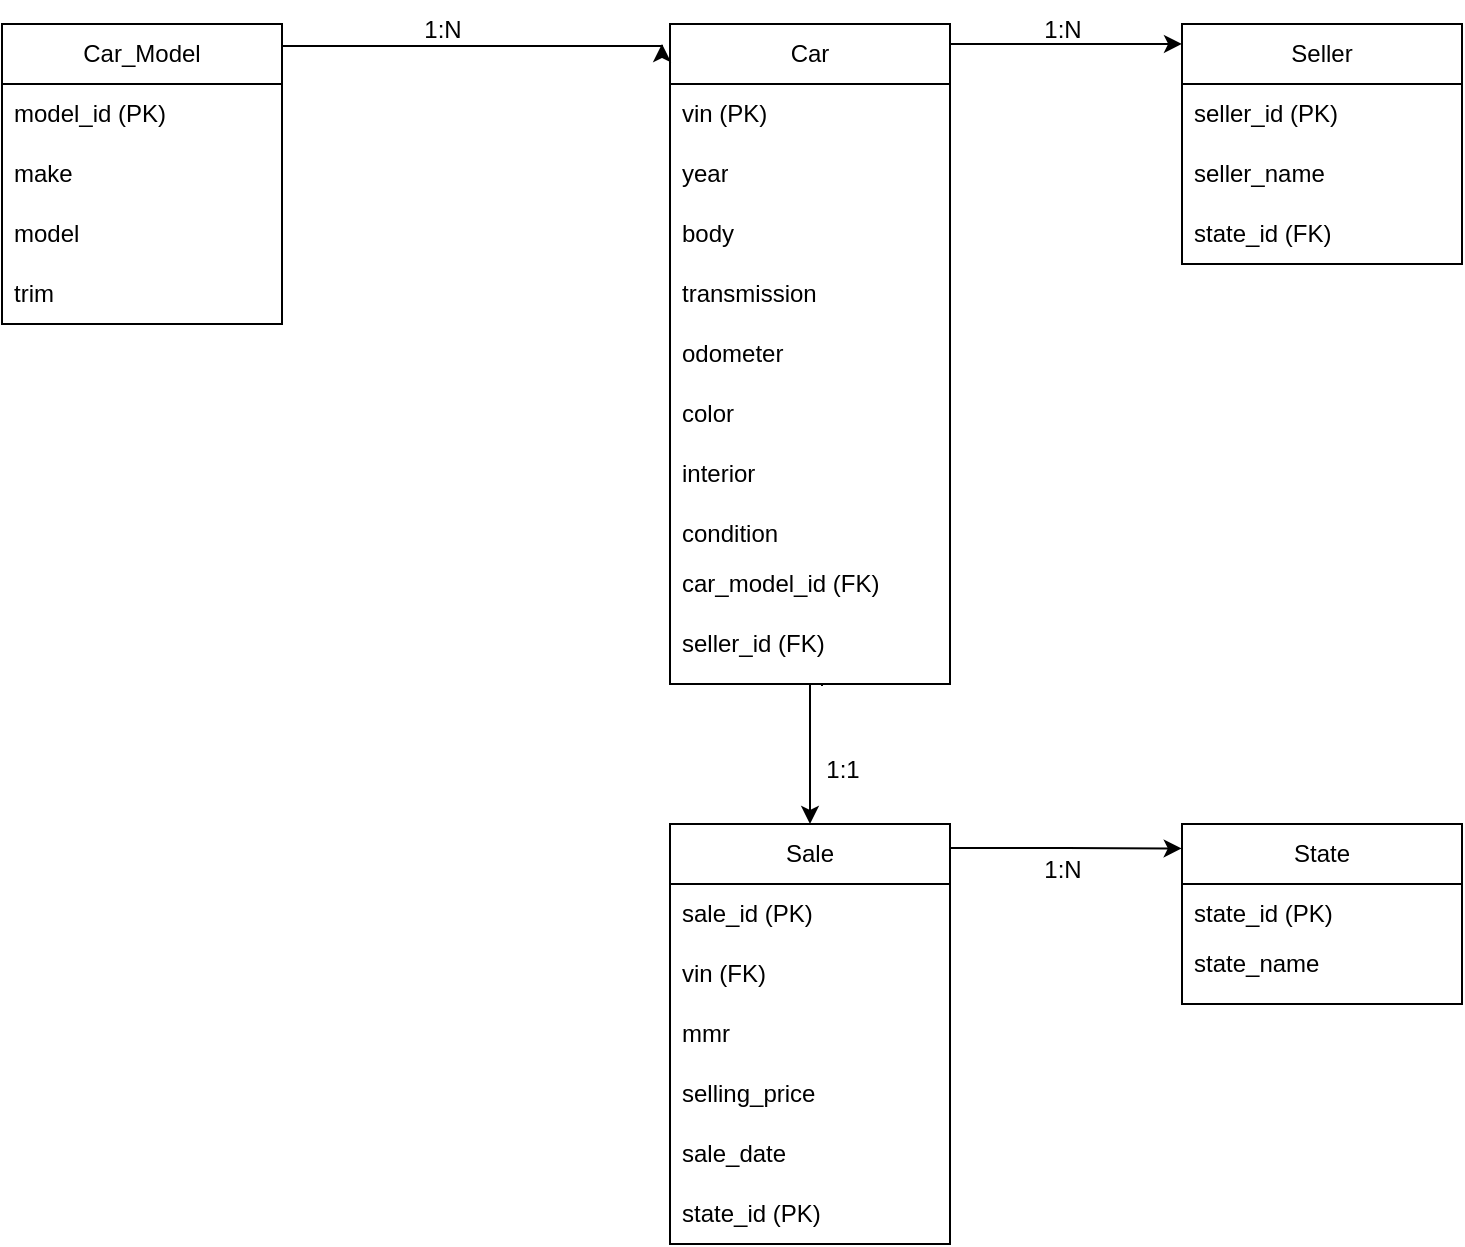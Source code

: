 <mxfile version="26.2.12">
  <diagram name="Página-1" id="eV_OejcdS2uHLASWV4VN">
    <mxGraphModel dx="1190" dy="619" grid="1" gridSize="10" guides="1" tooltips="1" connect="1" arrows="1" fold="1" page="1" pageScale="1" pageWidth="827" pageHeight="1169" math="0" shadow="0">
      <root>
        <mxCell id="0" />
        <mxCell id="1" parent="0" />
        <mxCell id="UsK_5M71DSud3bm8x5dl-2" value="Car_Model" style="swimlane;fontStyle=0;childLayout=stackLayout;horizontal=1;startSize=30;horizontalStack=0;resizeParent=1;resizeParentMax=0;resizeLast=0;collapsible=1;marginBottom=0;whiteSpace=wrap;html=1;" vertex="1" parent="1">
          <mxGeometry x="10" y="40" width="140" height="150" as="geometry" />
        </mxCell>
        <mxCell id="UsK_5M71DSud3bm8x5dl-3" value="&lt;div style=&quot;background-color: transparent; font-family: sans-serif;&quot;&gt;&lt;font style=&quot;color: light-dark(rgb(0, 0, 0), rgb(255, 255, 255));&quot;&gt;model_id (PK)&lt;/font&gt;&lt;/div&gt;" style="text;strokeColor=none;fillColor=none;align=left;verticalAlign=middle;spacingLeft=4;spacingRight=4;overflow=hidden;points=[[0,0.5],[1,0.5]];portConstraint=eastwest;rotatable=0;whiteSpace=wrap;html=1;" vertex="1" parent="UsK_5M71DSud3bm8x5dl-2">
          <mxGeometry y="30" width="140" height="30" as="geometry" />
        </mxCell>
        <mxCell id="UsK_5M71DSud3bm8x5dl-4" value="make" style="text;strokeColor=none;fillColor=none;align=left;verticalAlign=middle;spacingLeft=4;spacingRight=4;overflow=hidden;points=[[0,0.5],[1,0.5]];portConstraint=eastwest;rotatable=0;whiteSpace=wrap;html=1;" vertex="1" parent="UsK_5M71DSud3bm8x5dl-2">
          <mxGeometry y="60" width="140" height="30" as="geometry" />
        </mxCell>
        <mxCell id="UsK_5M71DSud3bm8x5dl-5" value="model" style="text;strokeColor=none;fillColor=none;align=left;verticalAlign=middle;spacingLeft=4;spacingRight=4;overflow=hidden;points=[[0,0.5],[1,0.5]];portConstraint=eastwest;rotatable=0;whiteSpace=wrap;html=1;" vertex="1" parent="UsK_5M71DSud3bm8x5dl-2">
          <mxGeometry y="90" width="140" height="30" as="geometry" />
        </mxCell>
        <mxCell id="UsK_5M71DSud3bm8x5dl-6" value="trim" style="text;strokeColor=none;fillColor=none;align=left;verticalAlign=middle;spacingLeft=4;spacingRight=4;overflow=hidden;points=[[0,0.5],[1,0.5]];portConstraint=eastwest;rotatable=0;whiteSpace=wrap;html=1;" vertex="1" parent="UsK_5M71DSud3bm8x5dl-2">
          <mxGeometry y="120" width="140" height="30" as="geometry" />
        </mxCell>
        <mxCell id="UsK_5M71DSud3bm8x5dl-7" value="Car" style="swimlane;fontStyle=0;childLayout=stackLayout;horizontal=1;startSize=30;horizontalStack=0;resizeParent=1;resizeParentMax=0;resizeLast=0;collapsible=1;marginBottom=0;whiteSpace=wrap;html=1;" vertex="1" parent="1">
          <mxGeometry x="344" y="40" width="140" height="330" as="geometry" />
        </mxCell>
        <mxCell id="UsK_5M71DSud3bm8x5dl-8" value="&lt;div style=&quot;background-color: transparent; font-family: sans-serif;&quot;&gt;&lt;font style=&quot;color: light-dark(rgb(0, 0, 0), rgb(255, 255, 255));&quot;&gt;vin (PK)&lt;/font&gt;&lt;/div&gt;" style="text;strokeColor=none;fillColor=none;align=left;verticalAlign=middle;spacingLeft=4;spacingRight=4;overflow=hidden;points=[[0,0.5],[1,0.5]];portConstraint=eastwest;rotatable=0;whiteSpace=wrap;html=1;" vertex="1" parent="UsK_5M71DSud3bm8x5dl-7">
          <mxGeometry y="30" width="140" height="30" as="geometry" />
        </mxCell>
        <mxCell id="UsK_5M71DSud3bm8x5dl-9" value="year" style="text;strokeColor=none;fillColor=none;align=left;verticalAlign=middle;spacingLeft=4;spacingRight=4;overflow=hidden;points=[[0,0.5],[1,0.5]];portConstraint=eastwest;rotatable=0;whiteSpace=wrap;html=1;" vertex="1" parent="UsK_5M71DSud3bm8x5dl-7">
          <mxGeometry y="60" width="140" height="30" as="geometry" />
        </mxCell>
        <mxCell id="UsK_5M71DSud3bm8x5dl-10" value="body" style="text;strokeColor=none;fillColor=none;align=left;verticalAlign=middle;spacingLeft=4;spacingRight=4;overflow=hidden;points=[[0,0.5],[1,0.5]];portConstraint=eastwest;rotatable=0;whiteSpace=wrap;html=1;" vertex="1" parent="UsK_5M71DSud3bm8x5dl-7">
          <mxGeometry y="90" width="140" height="30" as="geometry" />
        </mxCell>
        <mxCell id="UsK_5M71DSud3bm8x5dl-11" value="transmission" style="text;strokeColor=none;fillColor=none;align=left;verticalAlign=middle;spacingLeft=4;spacingRight=4;overflow=hidden;points=[[0,0.5],[1,0.5]];portConstraint=eastwest;rotatable=0;whiteSpace=wrap;html=1;" vertex="1" parent="UsK_5M71DSud3bm8x5dl-7">
          <mxGeometry y="120" width="140" height="30" as="geometry" />
        </mxCell>
        <mxCell id="UsK_5M71DSud3bm8x5dl-22" value="odometer" style="text;strokeColor=none;fillColor=none;align=left;verticalAlign=middle;spacingLeft=4;spacingRight=4;overflow=hidden;points=[[0,0.5],[1,0.5]];portConstraint=eastwest;rotatable=0;whiteSpace=wrap;html=1;" vertex="1" parent="UsK_5M71DSud3bm8x5dl-7">
          <mxGeometry y="150" width="140" height="30" as="geometry" />
        </mxCell>
        <mxCell id="UsK_5M71DSud3bm8x5dl-23" value="color" style="text;strokeColor=none;fillColor=none;align=left;verticalAlign=middle;spacingLeft=4;spacingRight=4;overflow=hidden;points=[[0,0.5],[1,0.5]];portConstraint=eastwest;rotatable=0;whiteSpace=wrap;html=1;" vertex="1" parent="UsK_5M71DSud3bm8x5dl-7">
          <mxGeometry y="180" width="140" height="30" as="geometry" />
        </mxCell>
        <mxCell id="UsK_5M71DSud3bm8x5dl-24" value="interior" style="text;strokeColor=none;fillColor=none;align=left;verticalAlign=middle;spacingLeft=4;spacingRight=4;overflow=hidden;points=[[0,0.5],[1,0.5]];portConstraint=eastwest;rotatable=0;whiteSpace=wrap;html=1;" vertex="1" parent="UsK_5M71DSud3bm8x5dl-7">
          <mxGeometry y="210" width="140" height="30" as="geometry" />
        </mxCell>
        <mxCell id="UsK_5M71DSud3bm8x5dl-25" value="condition" style="text;strokeColor=none;fillColor=none;align=left;verticalAlign=middle;spacingLeft=4;spacingRight=4;overflow=hidden;points=[[0,0.5],[1,0.5]];portConstraint=eastwest;rotatable=0;whiteSpace=wrap;html=1;" vertex="1" parent="UsK_5M71DSud3bm8x5dl-7">
          <mxGeometry y="240" width="140" height="30" as="geometry" />
        </mxCell>
        <mxCell id="UsK_5M71DSud3bm8x5dl-26" value="&lt;div&gt;car_model_id (FK)&lt;/div&gt;&lt;div&gt;&lt;br&gt;&lt;/div&gt;" style="text;strokeColor=none;fillColor=none;align=left;verticalAlign=middle;spacingLeft=4;spacingRight=4;overflow=hidden;points=[[0,0.5],[1,0.5]];portConstraint=eastwest;rotatable=0;whiteSpace=wrap;html=1;fontFamily=Helvetica;fontSize=12;fontColor=default;" vertex="1" parent="UsK_5M71DSud3bm8x5dl-7">
          <mxGeometry y="270" width="140" height="30" as="geometry" />
        </mxCell>
        <mxCell id="UsK_5M71DSud3bm8x5dl-27" value="&lt;div&gt;seller_id (FK)&lt;/div&gt;&lt;div&gt;&lt;br&gt;&lt;/div&gt;" style="text;strokeColor=none;fillColor=none;align=left;verticalAlign=middle;spacingLeft=4;spacingRight=4;overflow=hidden;points=[[0,0.5],[1,0.5]];portConstraint=eastwest;rotatable=0;whiteSpace=wrap;html=1;fontFamily=Helvetica;fontSize=12;fontColor=default;" vertex="1" parent="UsK_5M71DSud3bm8x5dl-7">
          <mxGeometry y="300" width="140" height="30" as="geometry" />
        </mxCell>
        <mxCell id="UsK_5M71DSud3bm8x5dl-12" value="Seller" style="swimlane;fontStyle=0;childLayout=stackLayout;horizontal=1;startSize=30;horizontalStack=0;resizeParent=1;resizeParentMax=0;resizeLast=0;collapsible=1;marginBottom=0;whiteSpace=wrap;html=1;" vertex="1" parent="1">
          <mxGeometry x="600" y="40" width="140" height="120" as="geometry" />
        </mxCell>
        <mxCell id="UsK_5M71DSud3bm8x5dl-13" value="&lt;div style=&quot;background-color: transparent; font-family: sans-serif;&quot;&gt;&lt;font style=&quot;color: light-dark(rgb(0, 0, 0), rgb(255, 255, 255));&quot;&gt;seller_id (PK)&lt;/font&gt;&lt;/div&gt;" style="text;strokeColor=none;fillColor=none;align=left;verticalAlign=middle;spacingLeft=4;spacingRight=4;overflow=hidden;points=[[0,0.5],[1,0.5]];portConstraint=eastwest;rotatable=0;whiteSpace=wrap;html=1;" vertex="1" parent="UsK_5M71DSud3bm8x5dl-12">
          <mxGeometry y="30" width="140" height="30" as="geometry" />
        </mxCell>
        <mxCell id="UsK_5M71DSud3bm8x5dl-14" value="seller_name" style="text;strokeColor=none;fillColor=none;align=left;verticalAlign=middle;spacingLeft=4;spacingRight=4;overflow=hidden;points=[[0,0.5],[1,0.5]];portConstraint=eastwest;rotatable=0;whiteSpace=wrap;html=1;" vertex="1" parent="UsK_5M71DSud3bm8x5dl-12">
          <mxGeometry y="60" width="140" height="30" as="geometry" />
        </mxCell>
        <mxCell id="UsK_5M71DSud3bm8x5dl-15" value="state_id (FK)" style="text;strokeColor=none;fillColor=none;align=left;verticalAlign=middle;spacingLeft=4;spacingRight=4;overflow=hidden;points=[[0,0.5],[1,0.5]];portConstraint=eastwest;rotatable=0;whiteSpace=wrap;html=1;" vertex="1" parent="UsK_5M71DSud3bm8x5dl-12">
          <mxGeometry y="90" width="140" height="30" as="geometry" />
        </mxCell>
        <mxCell id="UsK_5M71DSud3bm8x5dl-17" value="Sale" style="swimlane;fontStyle=0;childLayout=stackLayout;horizontal=1;startSize=30;horizontalStack=0;resizeParent=1;resizeParentMax=0;resizeLast=0;collapsible=1;marginBottom=0;whiteSpace=wrap;html=1;" vertex="1" parent="1">
          <mxGeometry x="344" y="440" width="140" height="210" as="geometry" />
        </mxCell>
        <mxCell id="UsK_5M71DSud3bm8x5dl-18" value="&lt;div style=&quot;background-color: transparent; font-family: sans-serif;&quot;&gt;&lt;font style=&quot;color: light-dark(rgb(0, 0, 0), rgb(255, 255, 255));&quot;&gt;sale_id (PK)&lt;/font&gt;&lt;/div&gt;" style="text;strokeColor=none;fillColor=none;align=left;verticalAlign=middle;spacingLeft=4;spacingRight=4;overflow=hidden;points=[[0,0.5],[1,0.5]];portConstraint=eastwest;rotatable=0;whiteSpace=wrap;html=1;" vertex="1" parent="UsK_5M71DSud3bm8x5dl-17">
          <mxGeometry y="30" width="140" height="30" as="geometry" />
        </mxCell>
        <mxCell id="UsK_5M71DSud3bm8x5dl-19" value="vin (FK)" style="text;strokeColor=none;fillColor=none;align=left;verticalAlign=middle;spacingLeft=4;spacingRight=4;overflow=hidden;points=[[0,0.5],[1,0.5]];portConstraint=eastwest;rotatable=0;whiteSpace=wrap;html=1;" vertex="1" parent="UsK_5M71DSud3bm8x5dl-17">
          <mxGeometry y="60" width="140" height="30" as="geometry" />
        </mxCell>
        <mxCell id="UsK_5M71DSud3bm8x5dl-20" value="mmr" style="text;strokeColor=none;fillColor=none;align=left;verticalAlign=middle;spacingLeft=4;spacingRight=4;overflow=hidden;points=[[0,0.5],[1,0.5]];portConstraint=eastwest;rotatable=0;whiteSpace=wrap;html=1;" vertex="1" parent="UsK_5M71DSud3bm8x5dl-17">
          <mxGeometry y="90" width="140" height="30" as="geometry" />
        </mxCell>
        <mxCell id="UsK_5M71DSud3bm8x5dl-21" value="selling_price" style="text;strokeColor=none;fillColor=none;align=left;verticalAlign=middle;spacingLeft=4;spacingRight=4;overflow=hidden;points=[[0,0.5],[1,0.5]];portConstraint=eastwest;rotatable=0;whiteSpace=wrap;html=1;" vertex="1" parent="UsK_5M71DSud3bm8x5dl-17">
          <mxGeometry y="120" width="140" height="30" as="geometry" />
        </mxCell>
        <mxCell id="UsK_5M71DSud3bm8x5dl-32" value="sale_date" style="text;strokeColor=none;fillColor=none;align=left;verticalAlign=middle;spacingLeft=4;spacingRight=4;overflow=hidden;points=[[0,0.5],[1,0.5]];portConstraint=eastwest;rotatable=0;whiteSpace=wrap;html=1;" vertex="1" parent="UsK_5M71DSud3bm8x5dl-17">
          <mxGeometry y="150" width="140" height="30" as="geometry" />
        </mxCell>
        <mxCell id="UsK_5M71DSud3bm8x5dl-33" value="state_id (PK)" style="text;strokeColor=none;fillColor=none;align=left;verticalAlign=middle;spacingLeft=4;spacingRight=4;overflow=hidden;points=[[0,0.5],[1,0.5]];portConstraint=eastwest;rotatable=0;whiteSpace=wrap;html=1;" vertex="1" parent="UsK_5M71DSud3bm8x5dl-17">
          <mxGeometry y="180" width="140" height="30" as="geometry" />
        </mxCell>
        <mxCell id="UsK_5M71DSud3bm8x5dl-28" value="State" style="swimlane;fontStyle=0;childLayout=stackLayout;horizontal=1;startSize=30;horizontalStack=0;resizeParent=1;resizeParentMax=0;resizeLast=0;collapsible=1;marginBottom=0;whiteSpace=wrap;html=1;" vertex="1" parent="1">
          <mxGeometry x="600" y="440" width="140" height="90" as="geometry" />
        </mxCell>
        <mxCell id="UsK_5M71DSud3bm8x5dl-29" value="&lt;div style=&quot;background-color: transparent; font-family: sans-serif;&quot;&gt;&lt;font style=&quot;color: light-dark(rgb(0, 0, 0), rgb(255, 255, 255));&quot;&gt;state_id (PK)&lt;/font&gt;&lt;/div&gt;" style="text;strokeColor=none;fillColor=none;align=left;verticalAlign=middle;spacingLeft=4;spacingRight=4;overflow=hidden;points=[[0,0.5],[1,0.5]];portConstraint=eastwest;rotatable=0;whiteSpace=wrap;html=1;" vertex="1" parent="UsK_5M71DSud3bm8x5dl-28">
          <mxGeometry y="30" width="140" height="30" as="geometry" />
        </mxCell>
        <mxCell id="UsK_5M71DSud3bm8x5dl-30" value="state_name&lt;div&gt;&lt;br&gt;&lt;/div&gt;" style="text;strokeColor=none;fillColor=none;align=left;verticalAlign=middle;spacingLeft=4;spacingRight=4;overflow=hidden;points=[[0,0.5],[1,0.5]];portConstraint=eastwest;rotatable=0;whiteSpace=wrap;html=1;" vertex="1" parent="UsK_5M71DSud3bm8x5dl-28">
          <mxGeometry y="60" width="140" height="30" as="geometry" />
        </mxCell>
        <mxCell id="UsK_5M71DSud3bm8x5dl-34" style="edgeStyle=orthogonalEdgeStyle;rounded=0;orthogonalLoop=1;jettySize=auto;html=1;exitX=1;exitY=0;exitDx=0;exitDy=0;" edge="1" parent="1">
          <mxGeometry relative="1" as="geometry">
            <mxPoint x="150" y="50" as="sourcePoint" />
            <mxPoint x="340" y="50" as="targetPoint" />
            <Array as="points">
              <mxPoint x="150" y="51" />
            </Array>
          </mxGeometry>
        </mxCell>
        <mxCell id="UsK_5M71DSud3bm8x5dl-35" style="edgeStyle=orthogonalEdgeStyle;rounded=0;orthogonalLoop=1;jettySize=auto;html=1;exitX=1;exitY=0;exitDx=0;exitDy=0;entryX=0;entryY=0.083;entryDx=0;entryDy=0;entryPerimeter=0;" edge="1" parent="1" source="UsK_5M71DSud3bm8x5dl-7" target="UsK_5M71DSud3bm8x5dl-12">
          <mxGeometry relative="1" as="geometry">
            <Array as="points">
              <mxPoint x="484" y="50" />
            </Array>
          </mxGeometry>
        </mxCell>
        <mxCell id="UsK_5M71DSud3bm8x5dl-36" value="1:N" style="text;html=1;align=center;verticalAlign=middle;resizable=0;points=[];autosize=1;strokeColor=none;fillColor=none;" vertex="1" parent="1">
          <mxGeometry x="210" y="28" width="40" height="30" as="geometry" />
        </mxCell>
        <mxCell id="UsK_5M71DSud3bm8x5dl-37" value="1:N" style="text;html=1;align=center;verticalAlign=middle;resizable=0;points=[];autosize=1;strokeColor=none;fillColor=none;" vertex="1" parent="1">
          <mxGeometry x="520" y="28" width="40" height="30" as="geometry" />
        </mxCell>
        <mxCell id="UsK_5M71DSud3bm8x5dl-38" style="edgeStyle=orthogonalEdgeStyle;rounded=0;orthogonalLoop=1;jettySize=auto;html=1;entryX=0.5;entryY=0;entryDx=0;entryDy=0;" edge="1" parent="1" target="UsK_5M71DSud3bm8x5dl-17">
          <mxGeometry relative="1" as="geometry">
            <mxPoint x="420" y="371" as="sourcePoint" />
            <Array as="points">
              <mxPoint x="420" y="370" />
              <mxPoint x="414" y="370" />
            </Array>
          </mxGeometry>
        </mxCell>
        <mxCell id="UsK_5M71DSud3bm8x5dl-39" value="1:1" style="text;html=1;align=center;verticalAlign=middle;resizable=0;points=[];autosize=1;strokeColor=none;fillColor=none;" vertex="1" parent="1">
          <mxGeometry x="410" y="398" width="40" height="30" as="geometry" />
        </mxCell>
        <mxCell id="UsK_5M71DSud3bm8x5dl-40" style="edgeStyle=orthogonalEdgeStyle;rounded=0;orthogonalLoop=1;jettySize=auto;html=1;exitX=1;exitY=0;exitDx=0;exitDy=0;entryX=-0.001;entryY=0.136;entryDx=0;entryDy=0;entryPerimeter=0;" edge="1" parent="1" source="UsK_5M71DSud3bm8x5dl-17" target="UsK_5M71DSud3bm8x5dl-28">
          <mxGeometry relative="1" as="geometry">
            <Array as="points">
              <mxPoint x="484" y="452" />
              <mxPoint x="542" y="452" />
            </Array>
          </mxGeometry>
        </mxCell>
        <mxCell id="UsK_5M71DSud3bm8x5dl-41" value="1:N" style="text;html=1;align=center;verticalAlign=middle;resizable=0;points=[];autosize=1;strokeColor=none;fillColor=none;" vertex="1" parent="1">
          <mxGeometry x="520" y="448" width="40" height="30" as="geometry" />
        </mxCell>
      </root>
    </mxGraphModel>
  </diagram>
</mxfile>
